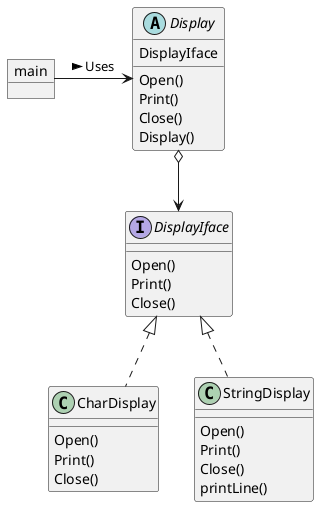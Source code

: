 @startuml
'https://plantuml.com/class-diagram

object main
interface DisplayIface {
    Open()
	Print()
	Close()
}
abstract class Display {
    DisplayIface
    Open()
	Print()
	Close()
    Display()
}
class CharDisplay {
    Open()
	Print()
	Close()
}
class StringDisplay {
    Open()
	Print()
	Close()
    printLine()
}

main -> Display: Uses >
Display o--> DisplayIface
DisplayIface <|.. CharDisplay
DisplayIface <|.. StringDisplay

@enduml